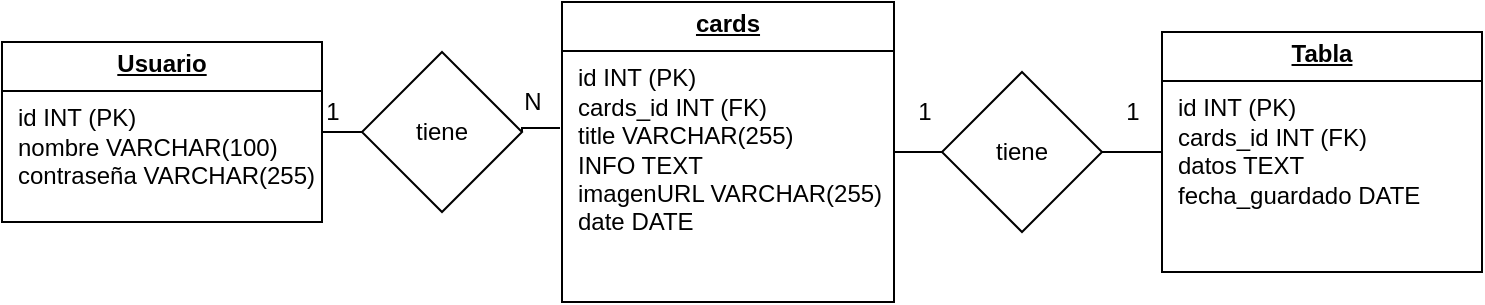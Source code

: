 <mxfile version="27.2.0">
  <diagram name="Página-1" id="iQFxSx_RsvshINyltlSq">
    <mxGraphModel dx="872" dy="431" grid="1" gridSize="10" guides="1" tooltips="1" connect="1" arrows="1" fold="1" page="1" pageScale="1" pageWidth="827" pageHeight="1169" math="0" shadow="0">
      <root>
        <mxCell id="0" />
        <mxCell id="1" parent="0" />
        <mxCell id="Si469c6dEhJ6U29dv7Ru-11" style="edgeStyle=orthogonalEdgeStyle;rounded=0;orthogonalLoop=1;jettySize=auto;html=1;exitX=1;exitY=0.5;exitDx=0;exitDy=0;entryX=0;entryY=0.5;entryDx=0;entryDy=0;endArrow=none;endFill=0;" edge="1" parent="1" source="Si469c6dEhJ6U29dv7Ru-4" target="Si469c6dEhJ6U29dv7Ru-9">
          <mxGeometry relative="1" as="geometry" />
        </mxCell>
        <mxCell id="Si469c6dEhJ6U29dv7Ru-4" value="&lt;p style=&quot;margin:0px;margin-top:4px;text-align:center;text-decoration:underline;&quot;&gt;&lt;b&gt;Usuario&lt;/b&gt;&lt;/p&gt;&lt;hr size=&quot;1&quot; style=&quot;border-style:solid;&quot;&gt;&lt;p style=&quot;margin:0px;margin-left:8px;&quot;&gt;id INT (PK)&lt;br&gt;nombre VARCHAR(100)&lt;br&gt;contraseña VARCHAR(255)&lt;/p&gt;" style="verticalAlign=top;align=left;overflow=fill;html=1;whiteSpace=wrap;" vertex="1" parent="1">
          <mxGeometry x="10" y="100" width="160" height="90" as="geometry" />
        </mxCell>
        <mxCell id="Si469c6dEhJ6U29dv7Ru-5" value="&lt;p style=&quot;margin:0px;margin-top:4px;text-align:center;text-decoration:underline;&quot;&gt;&lt;b&gt;cards&lt;/b&gt;&lt;/p&gt;&lt;hr size=&quot;1&quot; style=&quot;border-style:solid;&quot;&gt;&lt;p style=&quot;margin:0px;margin-left:8px;&quot;&gt;id INT (PK)&lt;br&gt;cards_id INT (FK)&lt;br&gt;title VARCHAR(255)&lt;/p&gt;&lt;p style=&quot;margin:0px;margin-left:8px;&quot;&gt;INFO TEXT&lt;/p&gt;&lt;p style=&quot;margin:0px;margin-left:8px;&quot;&gt;imagenURL VARCHAR(255)&lt;/p&gt;&lt;p style=&quot;margin:0px;margin-left:8px;&quot;&gt;date DATE&lt;/p&gt;&lt;p style=&quot;margin:0px;margin-left:8px;&quot;&gt;&lt;br&gt;&lt;/p&gt;&lt;p style=&quot;margin:0px;margin-left:8px;&quot;&gt;&lt;br&gt;&lt;/p&gt;" style="verticalAlign=top;align=left;overflow=fill;html=1;whiteSpace=wrap;" vertex="1" parent="1">
          <mxGeometry x="290" y="80" width="166" height="150" as="geometry" />
        </mxCell>
        <mxCell id="Si469c6dEhJ6U29dv7Ru-6" value="&lt;p style=&quot;margin:0px;margin-top:4px;text-align:center;text-decoration:underline;&quot;&gt;&lt;b&gt;Tabla&lt;/b&gt;&lt;/p&gt;&lt;hr size=&quot;1&quot; style=&quot;border-style:solid;&quot;&gt;&lt;p style=&quot;margin:0px;margin-left:8px;&quot;&gt;id INT (PK)&lt;br&gt;cards_id INT (FK)&lt;br&gt;&lt;/p&gt;&lt;p style=&quot;margin:0px;margin-left:8px;&quot;&gt;datos TEXT&lt;/p&gt;&lt;p style=&quot;margin:0px;margin-left:8px;&quot;&gt;fecha_guardado DATE&lt;/p&gt;" style="verticalAlign=top;align=left;overflow=fill;html=1;whiteSpace=wrap;" vertex="1" parent="1">
          <mxGeometry x="590" y="95" width="160" height="120" as="geometry" />
        </mxCell>
        <mxCell id="Si469c6dEhJ6U29dv7Ru-9" value="tiene" style="rhombus;whiteSpace=wrap;html=1;" vertex="1" parent="1">
          <mxGeometry x="190" y="105" width="80" height="80" as="geometry" />
        </mxCell>
        <mxCell id="Si469c6dEhJ6U29dv7Ru-10" value="tiene" style="rhombus;whiteSpace=wrap;html=1;" vertex="1" parent="1">
          <mxGeometry x="480" y="115" width="80" height="80" as="geometry" />
        </mxCell>
        <mxCell id="Si469c6dEhJ6U29dv7Ru-13" style="edgeStyle=orthogonalEdgeStyle;rounded=0;orthogonalLoop=1;jettySize=auto;html=1;entryX=1;entryY=0.5;entryDx=0;entryDy=0;endArrow=none;endFill=0;exitX=-0.006;exitY=0.42;exitDx=0;exitDy=0;exitPerimeter=0;" edge="1" parent="1" source="Si469c6dEhJ6U29dv7Ru-5" target="Si469c6dEhJ6U29dv7Ru-9">
          <mxGeometry relative="1" as="geometry">
            <mxPoint x="300" y="201" as="sourcePoint" />
            <mxPoint x="320" y="325" as="targetPoint" />
          </mxGeometry>
        </mxCell>
        <mxCell id="Si469c6dEhJ6U29dv7Ru-14" style="edgeStyle=orthogonalEdgeStyle;rounded=0;orthogonalLoop=1;jettySize=auto;html=1;entryX=0;entryY=0.5;entryDx=0;entryDy=0;endArrow=none;endFill=0;exitX=1;exitY=0.5;exitDx=0;exitDy=0;" edge="1" parent="1" source="Si469c6dEhJ6U29dv7Ru-5" target="Si469c6dEhJ6U29dv7Ru-10">
          <mxGeometry relative="1" as="geometry">
            <mxPoint x="409" y="290" as="sourcePoint" />
            <mxPoint x="350" y="427" as="targetPoint" />
          </mxGeometry>
        </mxCell>
        <mxCell id="Si469c6dEhJ6U29dv7Ru-15" style="edgeStyle=orthogonalEdgeStyle;rounded=0;orthogonalLoop=1;jettySize=auto;html=1;entryX=1;entryY=0.5;entryDx=0;entryDy=0;endArrow=none;endFill=0;exitX=0;exitY=0.5;exitDx=0;exitDy=0;" edge="1" parent="1" source="Si469c6dEhJ6U29dv7Ru-6" target="Si469c6dEhJ6U29dv7Ru-10">
          <mxGeometry relative="1" as="geometry">
            <mxPoint x="576" y="300" as="sourcePoint" />
            <mxPoint x="550" y="455" as="targetPoint" />
          </mxGeometry>
        </mxCell>
        <mxCell id="Si469c6dEhJ6U29dv7Ru-16" value="1" style="text;html=1;align=center;verticalAlign=middle;resizable=0;points=[];autosize=1;strokeColor=none;fillColor=none;" vertex="1" parent="1">
          <mxGeometry x="160" y="120" width="30" height="30" as="geometry" />
        </mxCell>
        <mxCell id="Si469c6dEhJ6U29dv7Ru-18" value="N" style="text;html=1;align=center;verticalAlign=middle;resizable=0;points=[];autosize=1;strokeColor=none;fillColor=none;" vertex="1" parent="1">
          <mxGeometry x="260" y="115" width="30" height="30" as="geometry" />
        </mxCell>
        <mxCell id="Si469c6dEhJ6U29dv7Ru-19" value="1" style="text;html=1;align=center;verticalAlign=middle;resizable=0;points=[];autosize=1;strokeColor=none;fillColor=none;" vertex="1" parent="1">
          <mxGeometry x="456" y="120" width="30" height="30" as="geometry" />
        </mxCell>
        <mxCell id="Si469c6dEhJ6U29dv7Ru-20" value="1" style="text;html=1;align=center;verticalAlign=middle;resizable=0;points=[];autosize=1;strokeColor=none;fillColor=none;" vertex="1" parent="1">
          <mxGeometry x="560" y="120" width="30" height="30" as="geometry" />
        </mxCell>
      </root>
    </mxGraphModel>
  </diagram>
</mxfile>

